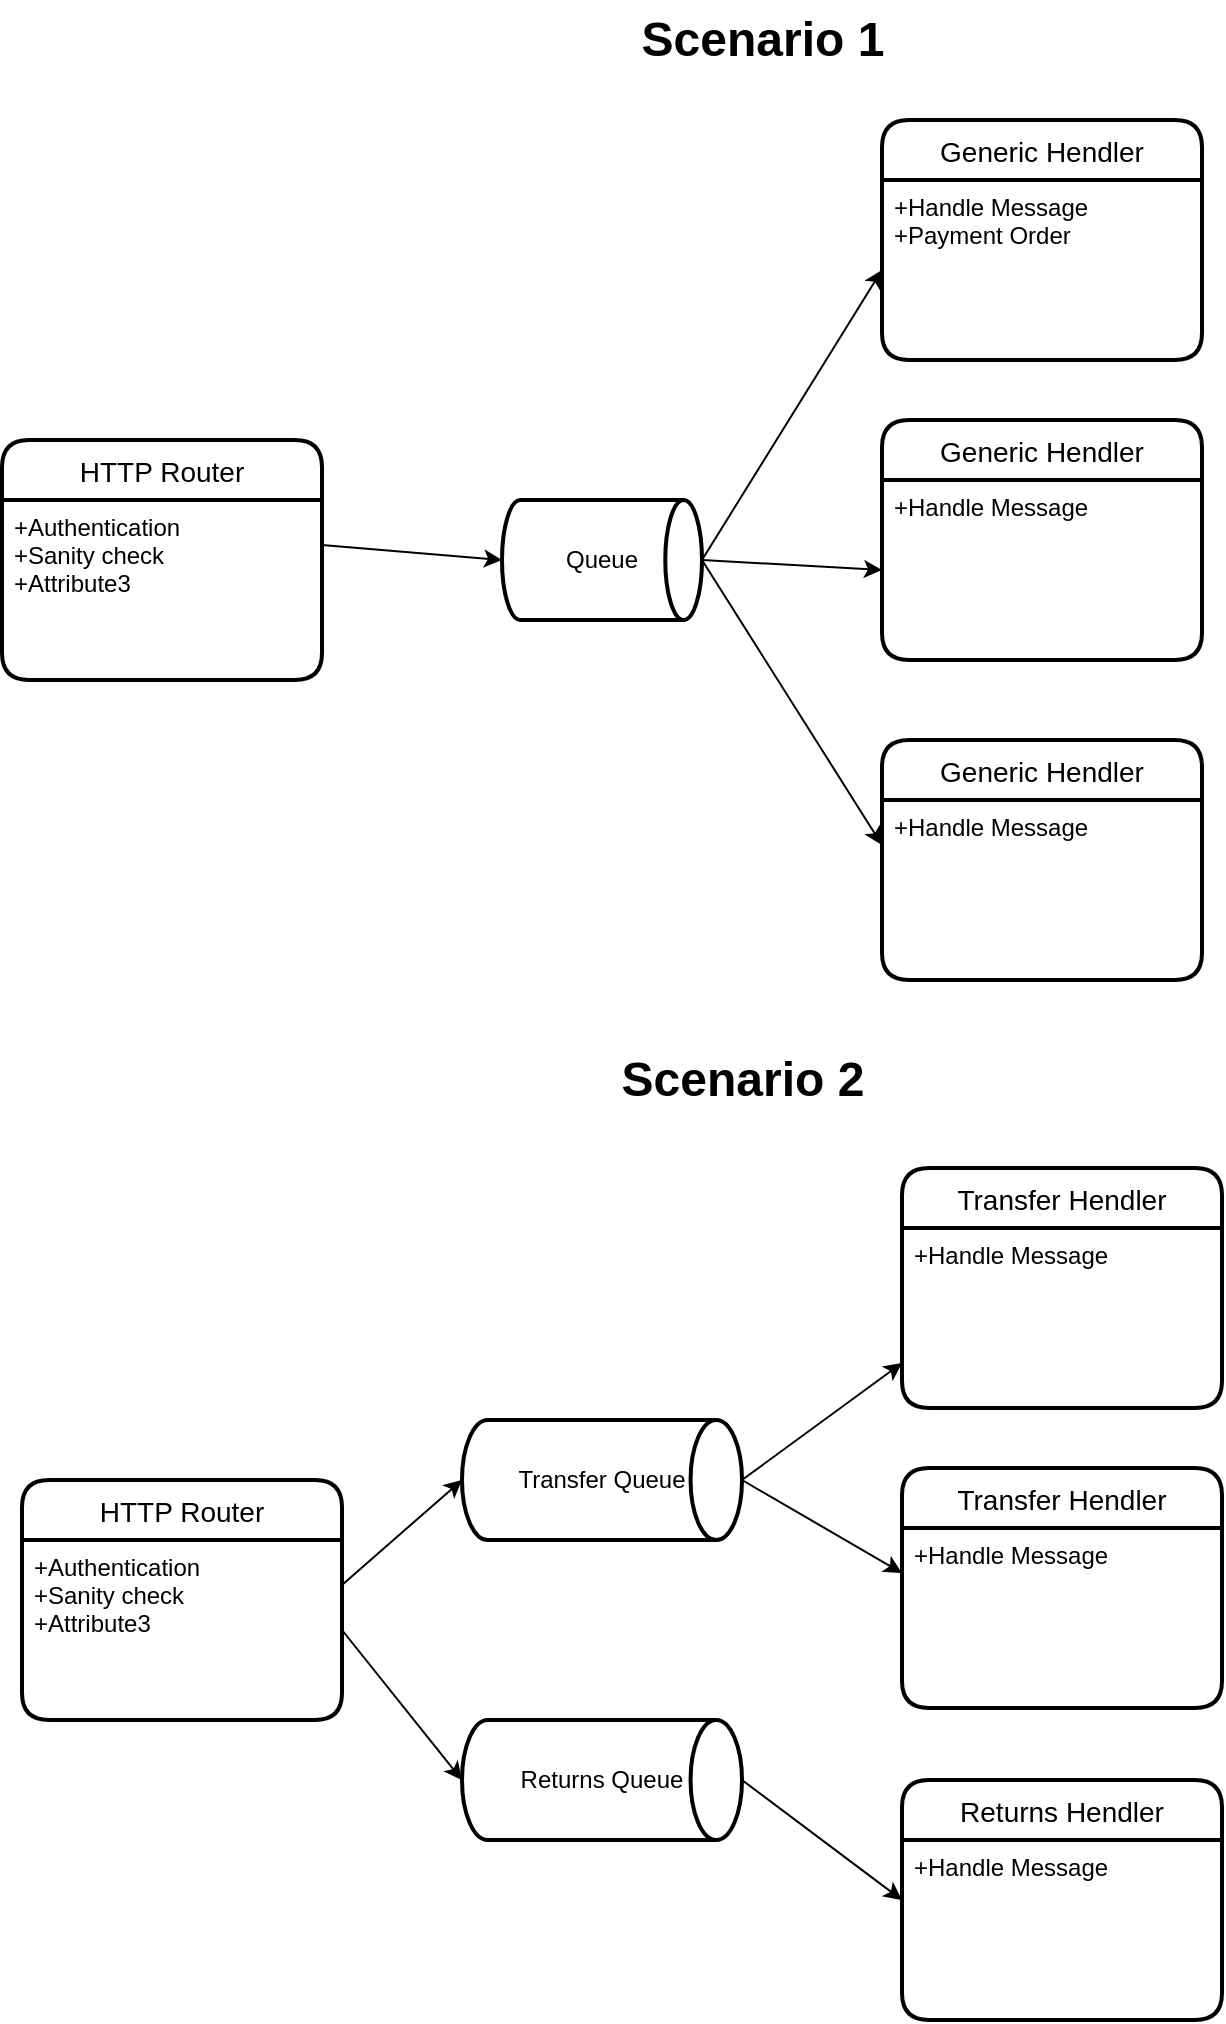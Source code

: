<mxfile version="17.4.0" type="github" pages="2">
  <diagram id="IiLu9ONtNkWsEU9eTUtn" name="Page-1">
    <mxGraphModel dx="2946" dy="1076" grid="1" gridSize="10" guides="1" tooltips="1" connect="1" arrows="1" fold="1" page="1" pageScale="1" pageWidth="850" pageHeight="1100" math="0" shadow="0">
      <root>
        <mxCell id="0" />
        <mxCell id="1" parent="0" />
        <mxCell id="lo2eaFCOcCQwOndsozib-4" value="HTTP Router" style="swimlane;childLayout=stackLayout;horizontal=1;startSize=30;horizontalStack=0;rounded=1;fontSize=14;fontStyle=0;strokeWidth=2;resizeParent=0;resizeLast=1;shadow=0;dashed=0;align=center;" parent="1" vertex="1">
          <mxGeometry x="30" y="250" width="160" height="120" as="geometry" />
        </mxCell>
        <mxCell id="lo2eaFCOcCQwOndsozib-5" value="+Authentication&#xa;+Sanity check&#xa;+Attribute3" style="align=left;strokeColor=none;fillColor=none;spacingLeft=4;fontSize=12;verticalAlign=top;resizable=0;rotatable=0;part=1;" parent="lo2eaFCOcCQwOndsozib-4" vertex="1">
          <mxGeometry y="30" width="160" height="90" as="geometry" />
        </mxCell>
        <mxCell id="lo2eaFCOcCQwOndsozib-6" value="Scenario 1" style="text;strokeColor=none;fillColor=none;html=1;fontSize=24;fontStyle=1;verticalAlign=middle;align=center;" parent="1" vertex="1">
          <mxGeometry x="260" y="30" width="300" height="40" as="geometry" />
        </mxCell>
        <mxCell id="lo2eaFCOcCQwOndsozib-9" value="Scenario 2" style="text;strokeColor=none;fillColor=none;html=1;fontSize=24;fontStyle=1;verticalAlign=middle;align=center;" parent="1" vertex="1">
          <mxGeometry x="250" y="550" width="300" height="40" as="geometry" />
        </mxCell>
        <mxCell id="lo2eaFCOcCQwOndsozib-10" value="Generic Hendler" style="swimlane;childLayout=stackLayout;horizontal=1;startSize=30;horizontalStack=0;rounded=1;fontSize=14;fontStyle=0;strokeWidth=2;resizeParent=0;resizeLast=1;shadow=0;dashed=0;align=center;" parent="1" vertex="1">
          <mxGeometry x="470" y="400" width="160" height="120" as="geometry" />
        </mxCell>
        <mxCell id="lo2eaFCOcCQwOndsozib-11" value="+Handle Message" style="align=left;strokeColor=none;fillColor=none;spacingLeft=4;fontSize=12;verticalAlign=top;resizable=0;rotatable=0;part=1;" parent="lo2eaFCOcCQwOndsozib-10" vertex="1">
          <mxGeometry y="30" width="160" height="90" as="geometry" />
        </mxCell>
        <mxCell id="lo2eaFCOcCQwOndsozib-12" value="Generic Hendler" style="swimlane;childLayout=stackLayout;horizontal=1;startSize=30;horizontalStack=0;rounded=1;fontSize=14;fontStyle=0;strokeWidth=2;resizeParent=0;resizeLast=1;shadow=0;dashed=0;align=center;" parent="1" vertex="1">
          <mxGeometry x="470" y="240" width="160" height="120" as="geometry" />
        </mxCell>
        <mxCell id="lo2eaFCOcCQwOndsozib-13" value="+Handle Message" style="align=left;strokeColor=none;fillColor=none;spacingLeft=4;fontSize=12;verticalAlign=top;resizable=0;rotatable=0;part=1;" parent="lo2eaFCOcCQwOndsozib-12" vertex="1">
          <mxGeometry y="30" width="160" height="90" as="geometry" />
        </mxCell>
        <mxCell id="lo2eaFCOcCQwOndsozib-14" value="Generic Hendler" style="swimlane;childLayout=stackLayout;horizontal=1;startSize=30;horizontalStack=0;rounded=1;fontSize=14;fontStyle=0;strokeWidth=2;resizeParent=0;resizeLast=1;shadow=0;dashed=0;align=center;" parent="1" vertex="1">
          <mxGeometry x="470" y="90" width="160" height="120" as="geometry" />
        </mxCell>
        <mxCell id="lo2eaFCOcCQwOndsozib-15" value="+Handle Message&#xa;+Payment Order&#xa;" style="align=left;strokeColor=none;fillColor=none;spacingLeft=4;fontSize=12;verticalAlign=top;resizable=0;rotatable=0;part=1;" parent="lo2eaFCOcCQwOndsozib-14" vertex="1">
          <mxGeometry y="30" width="160" height="90" as="geometry" />
        </mxCell>
        <mxCell id="lo2eaFCOcCQwOndsozib-20" value="Queue" style="strokeWidth=2;html=1;shape=mxgraph.flowchart.direct_data;whiteSpace=wrap;" parent="1" vertex="1">
          <mxGeometry x="280" y="280" width="100" height="60" as="geometry" />
        </mxCell>
        <mxCell id="lo2eaFCOcCQwOndsozib-26" value="HTTP Router" style="swimlane;childLayout=stackLayout;horizontal=1;startSize=30;horizontalStack=0;rounded=1;fontSize=14;fontStyle=0;strokeWidth=2;resizeParent=0;resizeLast=1;shadow=0;dashed=0;align=center;" parent="1" vertex="1">
          <mxGeometry x="40" y="770" width="160" height="120" as="geometry" />
        </mxCell>
        <mxCell id="lo2eaFCOcCQwOndsozib-27" value="+Authentication&#xa;+Sanity check&#xa;+Attribute3" style="align=left;strokeColor=none;fillColor=none;spacingLeft=4;fontSize=12;verticalAlign=top;resizable=0;rotatable=0;part=1;" parent="lo2eaFCOcCQwOndsozib-26" vertex="1">
          <mxGeometry y="30" width="160" height="90" as="geometry" />
        </mxCell>
        <mxCell id="lo2eaFCOcCQwOndsozib-28" value="Returns Hendler" style="swimlane;childLayout=stackLayout;horizontal=1;startSize=30;horizontalStack=0;rounded=1;fontSize=14;fontStyle=0;strokeWidth=2;resizeParent=0;resizeLast=1;shadow=0;dashed=0;align=center;" parent="1" vertex="1">
          <mxGeometry x="480" y="920" width="160" height="120" as="geometry" />
        </mxCell>
        <mxCell id="lo2eaFCOcCQwOndsozib-29" value="+Handle Message" style="align=left;strokeColor=none;fillColor=none;spacingLeft=4;fontSize=12;verticalAlign=top;resizable=0;rotatable=0;part=1;" parent="lo2eaFCOcCQwOndsozib-28" vertex="1">
          <mxGeometry y="30" width="160" height="90" as="geometry" />
        </mxCell>
        <mxCell id="lo2eaFCOcCQwOndsozib-30" value="Transfer Hendler" style="swimlane;childLayout=stackLayout;horizontal=1;startSize=30;horizontalStack=0;rounded=1;fontSize=14;fontStyle=0;strokeWidth=2;resizeParent=0;resizeLast=1;shadow=0;dashed=0;align=center;" parent="1" vertex="1">
          <mxGeometry x="480" y="764" width="160" height="120" as="geometry" />
        </mxCell>
        <mxCell id="lo2eaFCOcCQwOndsozib-31" value="+Handle Message" style="align=left;strokeColor=none;fillColor=none;spacingLeft=4;fontSize=12;verticalAlign=top;resizable=0;rotatable=0;part=1;" parent="lo2eaFCOcCQwOndsozib-30" vertex="1">
          <mxGeometry y="30" width="160" height="90" as="geometry" />
        </mxCell>
        <mxCell id="lo2eaFCOcCQwOndsozib-32" value="Transfer Hendler" style="swimlane;childLayout=stackLayout;horizontal=1;startSize=30;horizontalStack=0;rounded=1;fontSize=14;fontStyle=0;strokeWidth=2;resizeParent=0;resizeLast=1;shadow=0;dashed=0;align=center;" parent="1" vertex="1">
          <mxGeometry x="480" y="614" width="160" height="120" as="geometry" />
        </mxCell>
        <mxCell id="lo2eaFCOcCQwOndsozib-33" value="+Handle Message" style="align=left;strokeColor=none;fillColor=none;spacingLeft=4;fontSize=12;verticalAlign=top;resizable=0;rotatable=0;part=1;" parent="lo2eaFCOcCQwOndsozib-32" vertex="1">
          <mxGeometry y="30" width="160" height="90" as="geometry" />
        </mxCell>
        <mxCell id="lo2eaFCOcCQwOndsozib-34" value="Transfer Queue" style="strokeWidth=2;html=1;shape=mxgraph.flowchart.direct_data;whiteSpace=wrap;" parent="1" vertex="1">
          <mxGeometry x="260" y="740" width="140" height="60" as="geometry" />
        </mxCell>
        <mxCell id="lo2eaFCOcCQwOndsozib-39" value="Returns Queue" style="strokeWidth=2;html=1;shape=mxgraph.flowchart.direct_data;whiteSpace=wrap;" parent="1" vertex="1">
          <mxGeometry x="260" y="890" width="140" height="60" as="geometry" />
        </mxCell>
        <mxCell id="lo2eaFCOcCQwOndsozib-41" value="" style="endArrow=classic;html=1;rounded=0;exitX=1;exitY=0.25;exitDx=0;exitDy=0;entryX=0;entryY=0.5;entryDx=0;entryDy=0;entryPerimeter=0;" parent="1" source="lo2eaFCOcCQwOndsozib-27" target="lo2eaFCOcCQwOndsozib-34" edge="1">
          <mxGeometry width="50" height="50" relative="1" as="geometry">
            <mxPoint x="420" y="840" as="sourcePoint" />
            <mxPoint x="470" y="790" as="targetPoint" />
          </mxGeometry>
        </mxCell>
        <mxCell id="lo2eaFCOcCQwOndsozib-42" value="" style="endArrow=classic;html=1;rounded=0;exitX=1;exitY=0.5;exitDx=0;exitDy=0;entryX=0;entryY=0.5;entryDx=0;entryDy=0;entryPerimeter=0;" parent="1" source="lo2eaFCOcCQwOndsozib-27" target="lo2eaFCOcCQwOndsozib-39" edge="1">
          <mxGeometry width="50" height="50" relative="1" as="geometry">
            <mxPoint x="420" y="840" as="sourcePoint" />
            <mxPoint x="470" y="790" as="targetPoint" />
          </mxGeometry>
        </mxCell>
        <mxCell id="lo2eaFCOcCQwOndsozib-43" value="" style="endArrow=classic;html=1;rounded=0;exitX=1;exitY=0.5;exitDx=0;exitDy=0;exitPerimeter=0;entryX=0;entryY=0.75;entryDx=0;entryDy=0;" parent="1" source="lo2eaFCOcCQwOndsozib-34" target="lo2eaFCOcCQwOndsozib-33" edge="1">
          <mxGeometry width="50" height="50" relative="1" as="geometry">
            <mxPoint x="420" y="840" as="sourcePoint" />
            <mxPoint x="470" y="790" as="targetPoint" />
          </mxGeometry>
        </mxCell>
        <mxCell id="lo2eaFCOcCQwOndsozib-44" value="" style="endArrow=classic;html=1;rounded=0;exitX=1;exitY=0.5;exitDx=0;exitDy=0;exitPerimeter=0;entryX=0;entryY=0.25;entryDx=0;entryDy=0;" parent="1" source="lo2eaFCOcCQwOndsozib-34" target="lo2eaFCOcCQwOndsozib-31" edge="1">
          <mxGeometry width="50" height="50" relative="1" as="geometry">
            <mxPoint x="420" y="840" as="sourcePoint" />
            <mxPoint x="470" y="790" as="targetPoint" />
          </mxGeometry>
        </mxCell>
        <mxCell id="lo2eaFCOcCQwOndsozib-45" value="" style="endArrow=classic;html=1;rounded=0;exitX=1;exitY=0.5;exitDx=0;exitDy=0;exitPerimeter=0;entryX=0;entryY=0.5;entryDx=0;entryDy=0;" parent="1" source="lo2eaFCOcCQwOndsozib-39" target="lo2eaFCOcCQwOndsozib-28" edge="1">
          <mxGeometry width="50" height="50" relative="1" as="geometry">
            <mxPoint x="420" y="840" as="sourcePoint" />
            <mxPoint x="470" y="790" as="targetPoint" />
          </mxGeometry>
        </mxCell>
        <mxCell id="lo2eaFCOcCQwOndsozib-46" value="" style="endArrow=classic;html=1;rounded=0;exitX=1;exitY=0.25;exitDx=0;exitDy=0;entryX=0;entryY=0.5;entryDx=0;entryDy=0;entryPerimeter=0;" parent="1" source="lo2eaFCOcCQwOndsozib-5" target="lo2eaFCOcCQwOndsozib-20" edge="1">
          <mxGeometry width="50" height="50" relative="1" as="geometry">
            <mxPoint x="420" y="260" as="sourcePoint" />
            <mxPoint x="470" y="210" as="targetPoint" />
          </mxGeometry>
        </mxCell>
        <mxCell id="lo2eaFCOcCQwOndsozib-47" value="" style="endArrow=classic;html=1;rounded=0;exitX=1;exitY=0.5;exitDx=0;exitDy=0;exitPerimeter=0;entryX=0;entryY=0.5;entryDx=0;entryDy=0;" parent="1" source="lo2eaFCOcCQwOndsozib-20" target="lo2eaFCOcCQwOndsozib-15" edge="1">
          <mxGeometry width="50" height="50" relative="1" as="geometry">
            <mxPoint x="420" y="260" as="sourcePoint" />
            <mxPoint x="470" y="210" as="targetPoint" />
          </mxGeometry>
        </mxCell>
        <mxCell id="lo2eaFCOcCQwOndsozib-48" value="" style="endArrow=classic;html=1;rounded=0;exitX=1;exitY=0.5;exitDx=0;exitDy=0;exitPerimeter=0;entryX=0;entryY=0.5;entryDx=0;entryDy=0;" parent="1" source="lo2eaFCOcCQwOndsozib-20" target="lo2eaFCOcCQwOndsozib-13" edge="1">
          <mxGeometry width="50" height="50" relative="1" as="geometry">
            <mxPoint x="420" y="260" as="sourcePoint" />
            <mxPoint x="470" y="210" as="targetPoint" />
          </mxGeometry>
        </mxCell>
        <mxCell id="lo2eaFCOcCQwOndsozib-49" value="" style="endArrow=classic;html=1;rounded=0;exitX=1;exitY=0.5;exitDx=0;exitDy=0;exitPerimeter=0;entryX=0;entryY=0.25;entryDx=0;entryDy=0;" parent="1" source="lo2eaFCOcCQwOndsozib-20" target="lo2eaFCOcCQwOndsozib-11" edge="1">
          <mxGeometry width="50" height="50" relative="1" as="geometry">
            <mxPoint x="420" y="330" as="sourcePoint" />
            <mxPoint x="470" y="280" as="targetPoint" />
          </mxGeometry>
        </mxCell>
      </root>
    </mxGraphModel>
  </diagram>
  <diagram id="wU9Vuh1t0RYl7vu91wER" name="Page-2">
    <mxGraphModel dx="2946" dy="1076" grid="1" gridSize="10" guides="1" tooltips="1" connect="1" arrows="1" fold="1" page="1" pageScale="1" pageWidth="850" pageHeight="1100" math="0" shadow="0">
      <root>
        <mxCell id="0" />
        <mxCell id="1" parent="0" />
        <mxCell id="iGVHJkg6O28Tg-nalPwm-1" value="Classname" style="swimlane;fontStyle=1;align=center;verticalAlign=top;childLayout=stackLayout;horizontal=1;startSize=26;horizontalStack=0;resizeParent=1;resizeParentMax=0;resizeLast=0;collapsible=1;marginBottom=0;" vertex="1" parent="1">
          <mxGeometry x="320" y="370" width="160" height="86" as="geometry" />
        </mxCell>
        <mxCell id="iGVHJkg6O28Tg-nalPwm-2" value="+ field: type" style="text;strokeColor=none;fillColor=none;align=left;verticalAlign=top;spacingLeft=4;spacingRight=4;overflow=hidden;rotatable=0;points=[[0,0.5],[1,0.5]];portConstraint=eastwest;" vertex="1" parent="iGVHJkg6O28Tg-nalPwm-1">
          <mxGeometry y="26" width="160" height="26" as="geometry" />
        </mxCell>
        <mxCell id="iGVHJkg6O28Tg-nalPwm-3" value="" style="line;strokeWidth=1;fillColor=none;align=left;verticalAlign=middle;spacingTop=-1;spacingLeft=3;spacingRight=3;rotatable=0;labelPosition=right;points=[];portConstraint=eastwest;" vertex="1" parent="iGVHJkg6O28Tg-nalPwm-1">
          <mxGeometry y="52" width="160" height="8" as="geometry" />
        </mxCell>
        <mxCell id="iGVHJkg6O28Tg-nalPwm-4" value="+ method(type): type" style="text;strokeColor=none;fillColor=none;align=left;verticalAlign=top;spacingLeft=4;spacingRight=4;overflow=hidden;rotatable=0;points=[[0,0.5],[1,0.5]];portConstraint=eastwest;" vertex="1" parent="iGVHJkg6O28Tg-nalPwm-1">
          <mxGeometry y="60" width="160" height="26" as="geometry" />
        </mxCell>
      </root>
    </mxGraphModel>
  </diagram>
</mxfile>
